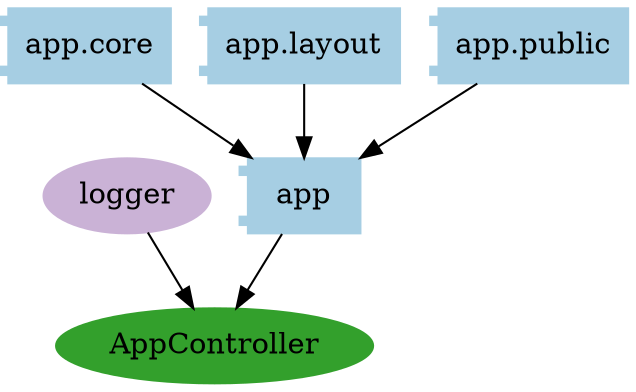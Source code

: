 digraph dependencies {
  node[shape="component",style="filled",colorscheme=paired12]


    node[shape="component"]
    "app"[label="app", color=1]

    
      "app.core"[label="app.core", color=1]
      "app.core" -> "app"
    
      "app.layout"[label="app.layout", color=1]
      "app.layout" -> "app"
    
      "app.public"[label="app.public", color=1]
      "app.public" -> "app"
    


    node[shape="ellipse"]
    


    
      "AppController"[label="AppController", color=4]
      "app" -> "AppController"
    

    

    

    node[shape="cds"]
    

    









    node[shape="ellipse",style="filled", color=9]
    

    


    
      
        "logger"[label="logger"]
        "logger" -> "AppController"
      
    

    

    

    


}
